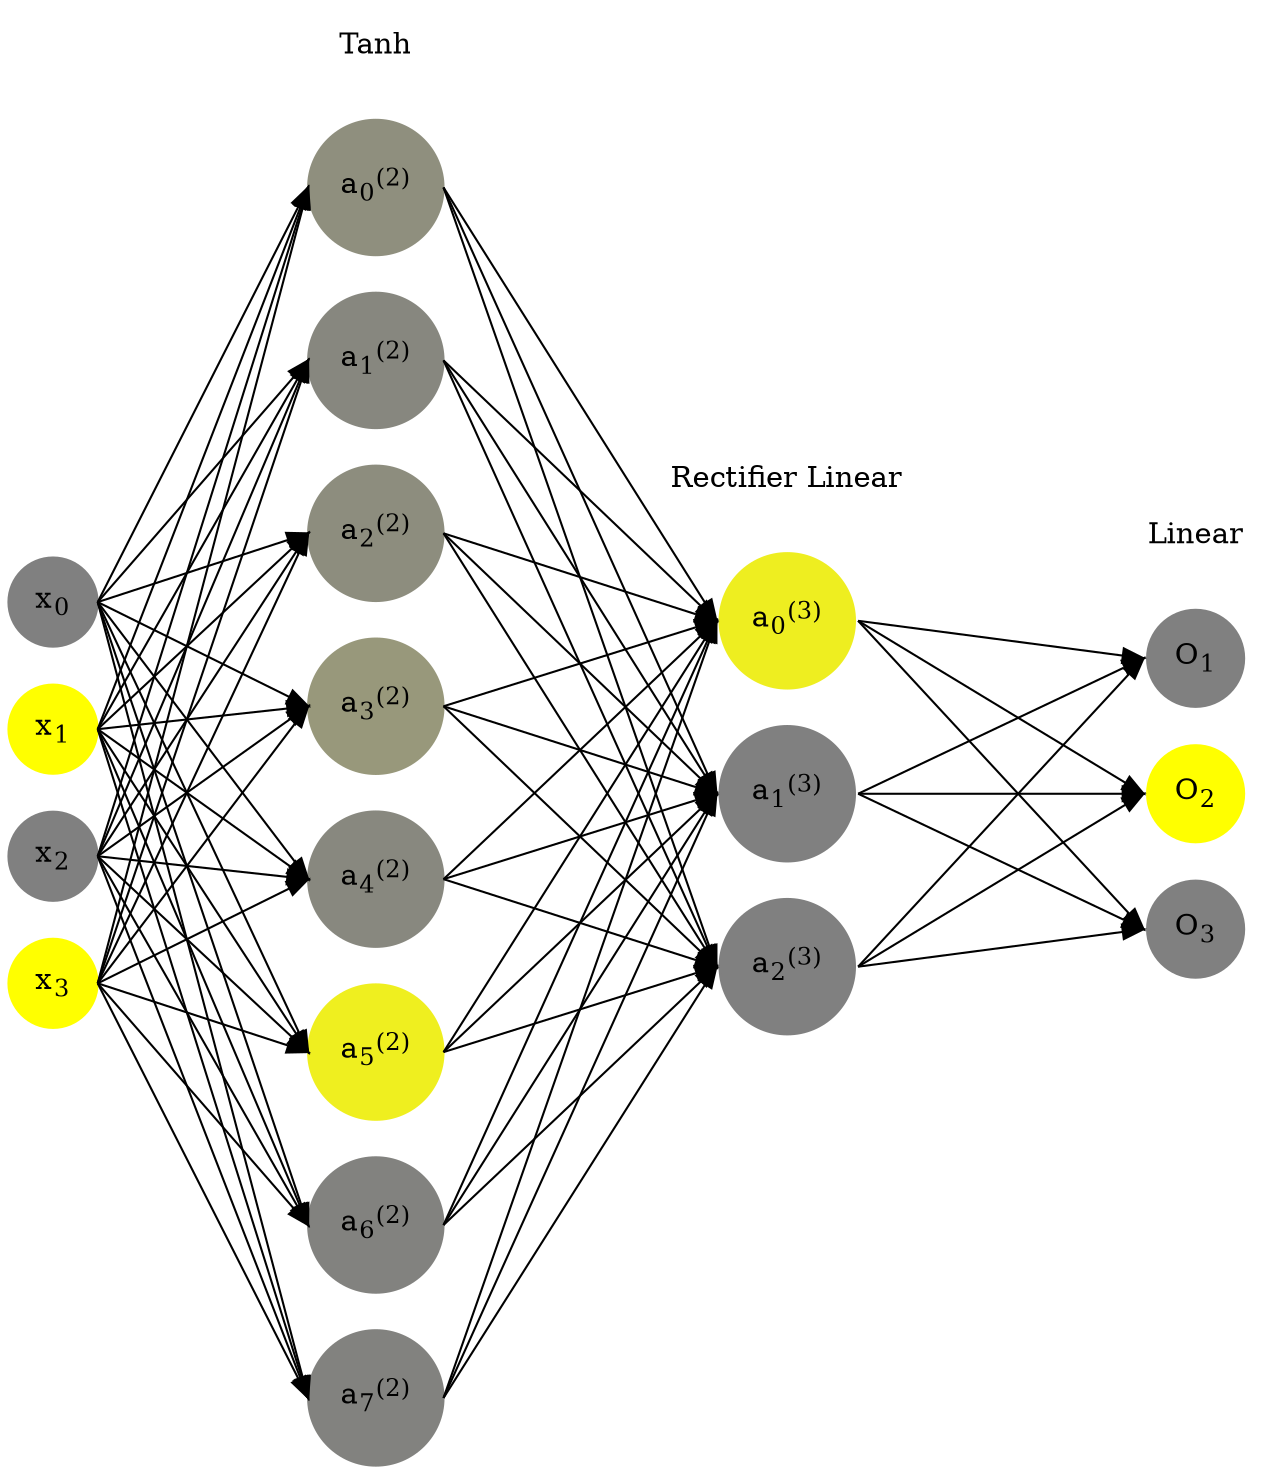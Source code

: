 digraph G {
	rankdir = LR;
	splines=false;
	edge[style=invis];
	ranksep= 1.4;
	{
	node [shape=circle, color="0.1667, 0.0, 0.5", style=filled, fillcolor="0.1667, 0.0, 0.5"];
	x0 [label=<x<sub>0</sub>>];
	}
	{
	node [shape=circle, color="0.1667, 1.0, 1.0", style=filled, fillcolor="0.1667, 1.0, 1.0"];
	x1 [label=<x<sub>1</sub>>];
	}
	{
	node [shape=circle, color="0.1667, 0.0, 0.5", style=filled, fillcolor="0.1667, 0.0, 0.5"];
	x2 [label=<x<sub>2</sub>>];
	}
	{
	node [shape=circle, color="0.1667, 1.0, 1.0", style=filled, fillcolor="0.1667, 1.0, 1.0"];
	x3 [label=<x<sub>3</sub>>];
	}
	{
	node [shape=circle, color="0.1667, 0.121741, 0.560871", style=filled, fillcolor="0.1667, 0.121741, 0.560871"];
	a02 [label=<a<sub>0</sub><sup>(2)</sup>>];
	}
	{
	node [shape=circle, color="0.1667, 0.058335, 0.529167", style=filled, fillcolor="0.1667, 0.058335, 0.529167"];
	a12 [label=<a<sub>1</sub><sup>(2)</sup>>];
	}
	{
	node [shape=circle, color="0.1667, 0.106869, 0.553435", style=filled, fillcolor="0.1667, 0.106869, 0.553435"];
	a22 [label=<a<sub>2</sub><sup>(2)</sup>>];
	}
	{
	node [shape=circle, color="0.1667, 0.192636, 0.596318", style=filled, fillcolor="0.1667, 0.192636, 0.596318"];
	a32 [label=<a<sub>3</sub><sup>(2)</sup>>];
	}
	{
	node [shape=circle, color="0.1667, 0.066498, 0.533249", style=filled, fillcolor="0.1667, 0.066498, 0.533249"];
	a42 [label=<a<sub>4</sub><sup>(2)</sup>>];
	}
	{
	node [shape=circle, color="0.1667, 0.868725, 0.934362", style=filled, fillcolor="0.1667, 0.868725, 0.934362"];
	a52 [label=<a<sub>5</sub><sup>(2)</sup>>];
	}
	{
	node [shape=circle, color="0.1667, 0.022084, 0.511042", style=filled, fillcolor="0.1667, 0.022084, 0.511042"];
	a62 [label=<a<sub>6</sub><sup>(2)</sup>>];
	}
	{
	node [shape=circle, color="0.1667, 0.021883, 0.510941", style=filled, fillcolor="0.1667, 0.021883, 0.510941"];
	a72 [label=<a<sub>7</sub><sup>(2)</sup>>];
	}
	{
	node [shape=circle, color="0.1667, 0.862291, 0.931145", style=filled, fillcolor="0.1667, 0.862291, 0.931145"];
	a03 [label=<a<sub>0</sub><sup>(3)</sup>>];
	}
	{
	node [shape=circle, color="0.1667, 0.000000, 0.500000", style=filled, fillcolor="0.1667, 0.000000, 0.500000"];
	a13 [label=<a<sub>1</sub><sup>(3)</sup>>];
	}
	{
	node [shape=circle, color="0.1667, 0.000000, 0.500000", style=filled, fillcolor="0.1667, 0.000000, 0.500000"];
	a23 [label=<a<sub>2</sub><sup>(3)</sup>>];
	}
	{
	node [shape=circle, color="0.1667, 0.0, 0.5", style=filled, fillcolor="0.1667, 0.0, 0.5"];
	O1 [label=<O<sub>1</sub>>];
	}
	{
	node [shape=circle, color="0.1667, 1.0, 1.0", style=filled, fillcolor="0.1667, 1.0, 1.0"];
	O2 [label=<O<sub>2</sub>>];
	}
	{
	node [shape=circle, color="0.1667, 0.0, 0.5", style=filled, fillcolor="0.1667, 0.0, 0.5"];
	O3 [label=<O<sub>3</sub>>];
	}
	{
	rank=same;
	x0->x1->x2->x3;
	}
	{
	rank=same;
	a02->a12->a22->a32->a42->a52->a62->a72;
	}
	{
	rank=same;
	a03->a13->a23;
	}
	{
	rank=same;
	O1->O2->O3;
	}
	l1 [shape=plaintext,label="Tanh"];
	l1->a02;
	{rank=same; l1;a02};
	l2 [shape=plaintext,label="Rectifier Linear"];
	l2->a03;
	{rank=same; l2;a03};
	l3 [shape=plaintext,label="Linear"];
	l3->O1;
	{rank=same; l3;O1};
edge[style=solid, tailport=e, headport=w];
	{x0;x1;x2;x3} -> {a02;a12;a22;a32;a42;a52;a62;a72};
	{a02;a12;a22;a32;a42;a52;a62;a72} -> {a03;a13;a23};
	{a03;a13;a23} -> {O1,O2,O3};
}